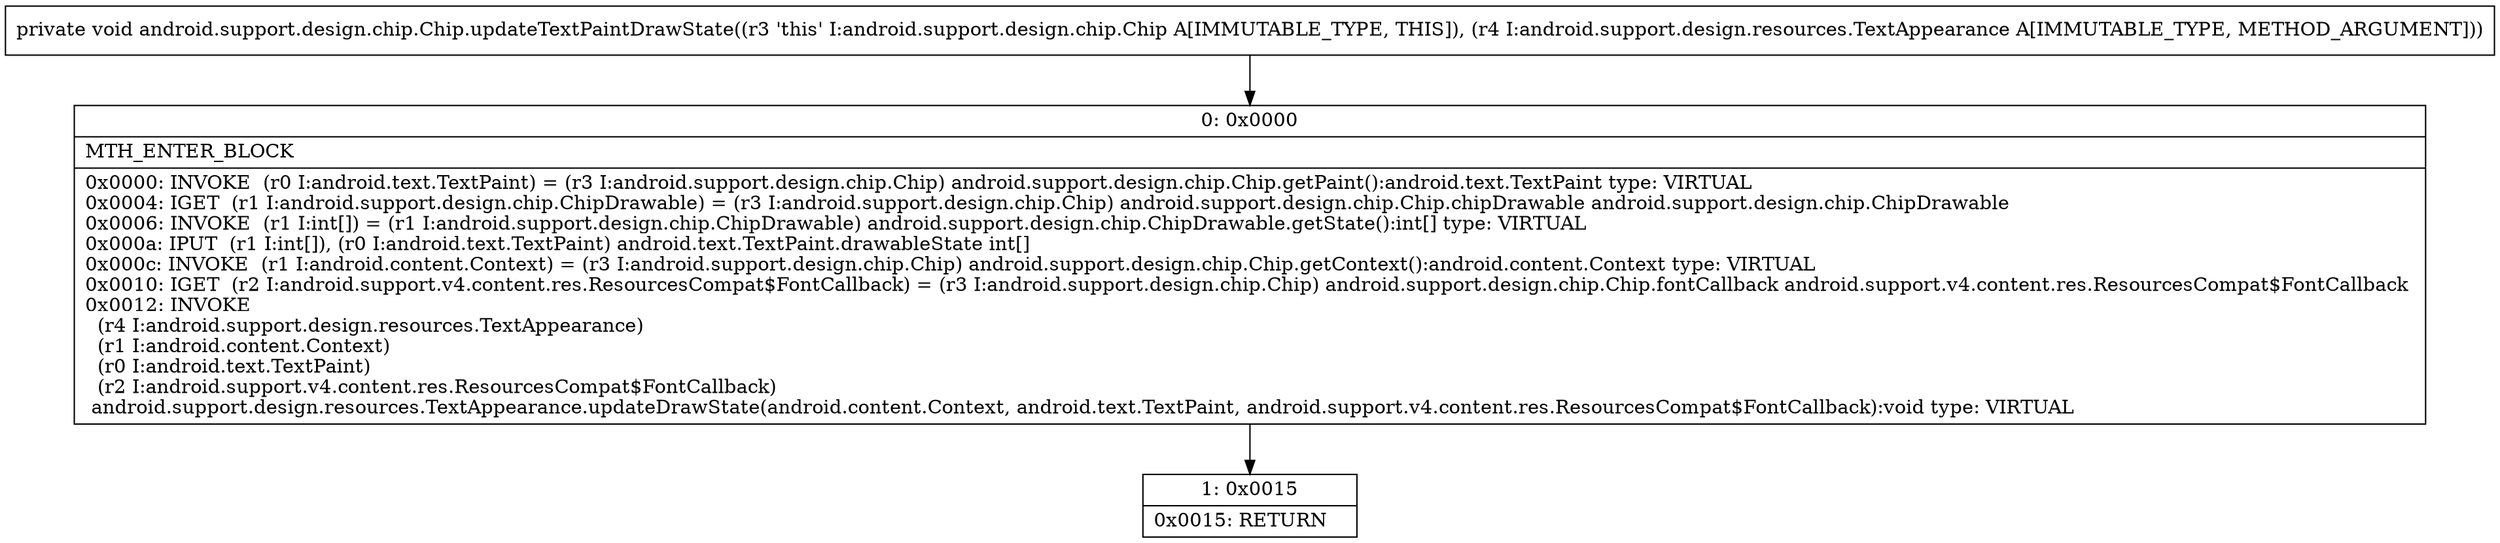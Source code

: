 digraph "CFG forandroid.support.design.chip.Chip.updateTextPaintDrawState(Landroid\/support\/design\/resources\/TextAppearance;)V" {
Node_0 [shape=record,label="{0\:\ 0x0000|MTH_ENTER_BLOCK\l|0x0000: INVOKE  (r0 I:android.text.TextPaint) = (r3 I:android.support.design.chip.Chip) android.support.design.chip.Chip.getPaint():android.text.TextPaint type: VIRTUAL \l0x0004: IGET  (r1 I:android.support.design.chip.ChipDrawable) = (r3 I:android.support.design.chip.Chip) android.support.design.chip.Chip.chipDrawable android.support.design.chip.ChipDrawable \l0x0006: INVOKE  (r1 I:int[]) = (r1 I:android.support.design.chip.ChipDrawable) android.support.design.chip.ChipDrawable.getState():int[] type: VIRTUAL \l0x000a: IPUT  (r1 I:int[]), (r0 I:android.text.TextPaint) android.text.TextPaint.drawableState int[] \l0x000c: INVOKE  (r1 I:android.content.Context) = (r3 I:android.support.design.chip.Chip) android.support.design.chip.Chip.getContext():android.content.Context type: VIRTUAL \l0x0010: IGET  (r2 I:android.support.v4.content.res.ResourcesCompat$FontCallback) = (r3 I:android.support.design.chip.Chip) android.support.design.chip.Chip.fontCallback android.support.v4.content.res.ResourcesCompat$FontCallback \l0x0012: INVOKE  \l  (r4 I:android.support.design.resources.TextAppearance)\l  (r1 I:android.content.Context)\l  (r0 I:android.text.TextPaint)\l  (r2 I:android.support.v4.content.res.ResourcesCompat$FontCallback)\l android.support.design.resources.TextAppearance.updateDrawState(android.content.Context, android.text.TextPaint, android.support.v4.content.res.ResourcesCompat$FontCallback):void type: VIRTUAL \l}"];
Node_1 [shape=record,label="{1\:\ 0x0015|0x0015: RETURN   \l}"];
MethodNode[shape=record,label="{private void android.support.design.chip.Chip.updateTextPaintDrawState((r3 'this' I:android.support.design.chip.Chip A[IMMUTABLE_TYPE, THIS]), (r4 I:android.support.design.resources.TextAppearance A[IMMUTABLE_TYPE, METHOD_ARGUMENT])) }"];
MethodNode -> Node_0;
Node_0 -> Node_1;
}


